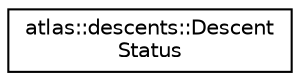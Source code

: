 digraph "Graphical Class Hierarchy"
{
  edge [fontname="Helvetica",fontsize="10",labelfontname="Helvetica",labelfontsize="10"];
  node [fontname="Helvetica",fontsize="10",shape=record];
  rankdir="LR";
  Node1 [label="atlas::descents::Descent\lStatus",height=0.2,width=0.4,color="black", fillcolor="white", style="filled",URL="$classatlas_1_1descents_1_1DescentStatus.html",tooltip="Describes the descent status of each simple root for a single representation. "];
}

